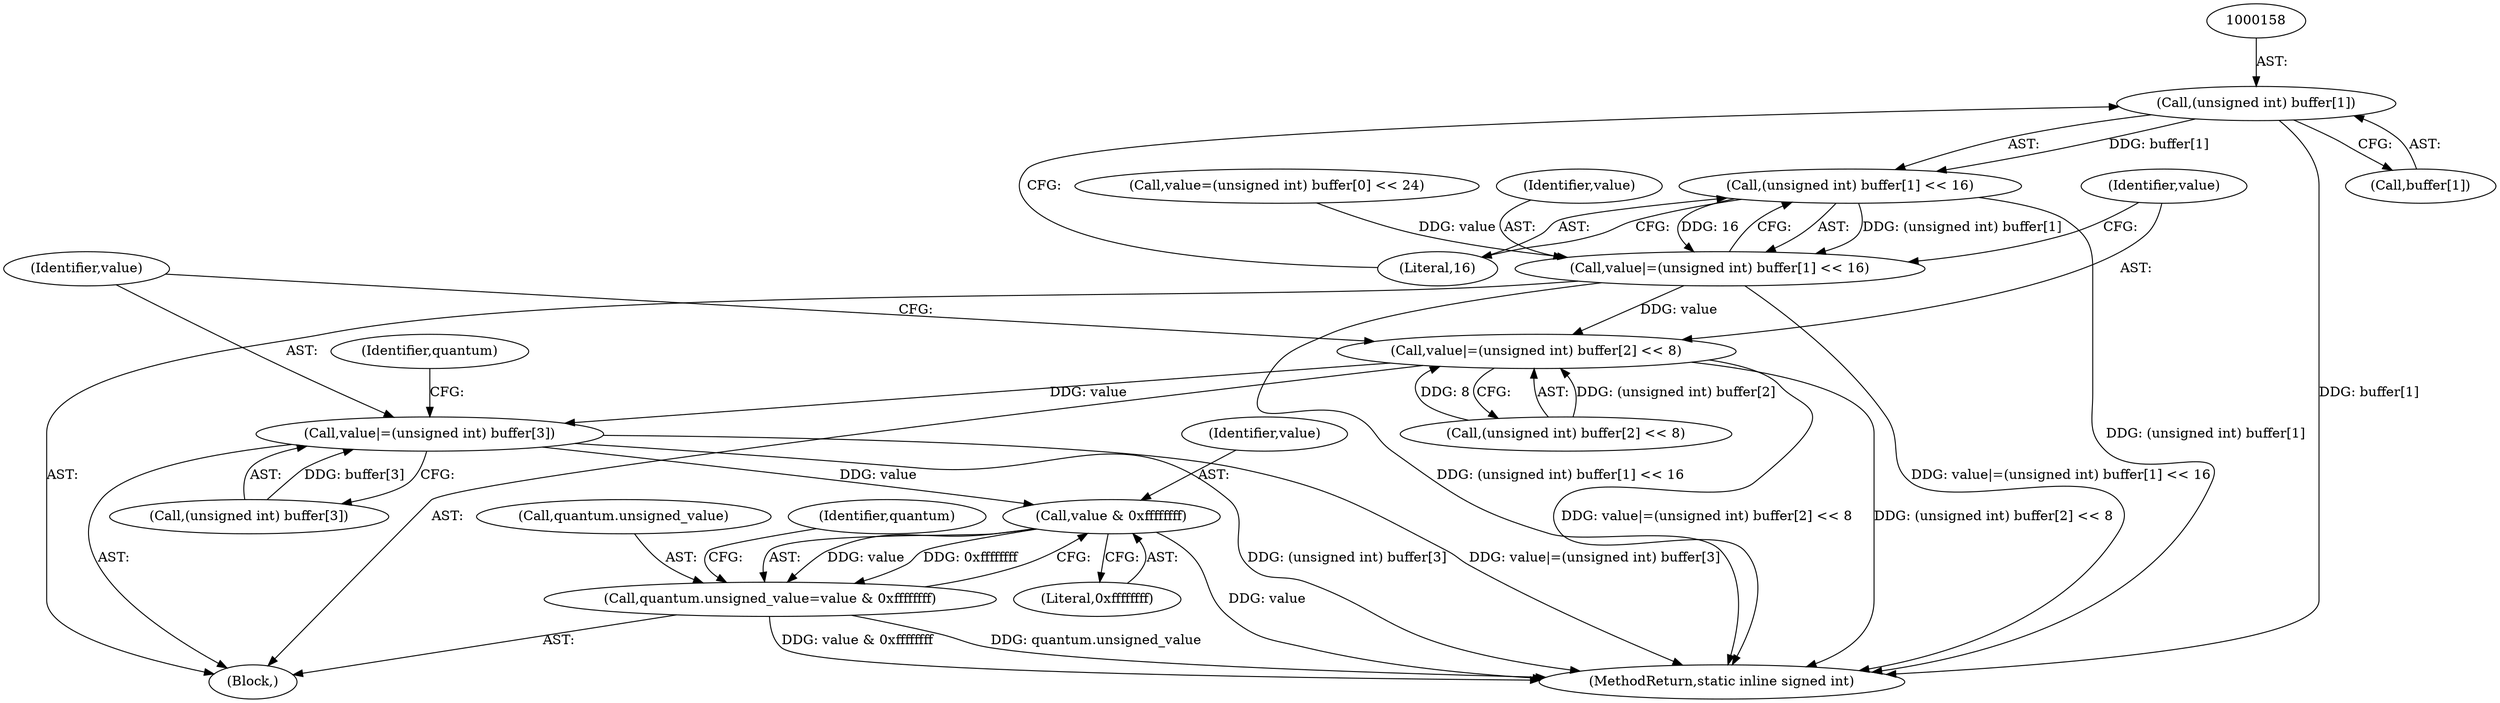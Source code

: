digraph "0_ImageMagick_d8ab7f046587f2e9f734b687ba7e6e10147c294b_6@array" {
"1000157" [label="(Call,(unsigned int) buffer[1])"];
"1000156" [label="(Call,(unsigned int) buffer[1] << 16)"];
"1000154" [label="(Call,value|=(unsigned int) buffer[1] << 16)"];
"1000163" [label="(Call,value|=(unsigned int) buffer[2] << 8)"];
"1000172" [label="(Call,value|=(unsigned int) buffer[3])"];
"1000183" [label="(Call,value & 0xffffffff)"];
"1000179" [label="(Call,quantum.unsigned_value=value & 0xffffffff)"];
"1000165" [label="(Call,(unsigned int) buffer[2] << 8)"];
"1000164" [label="(Identifier,value)"];
"1000183" [label="(Call,value & 0xffffffff)"];
"1000174" [label="(Call,(unsigned int) buffer[3])"];
"1000179" [label="(Call,quantum.unsigned_value=value & 0xffffffff)"];
"1000145" [label="(Call,value=(unsigned int) buffer[0] << 24)"];
"1000180" [label="(Call,quantum.unsigned_value)"];
"1000173" [label="(Identifier,value)"];
"1000154" [label="(Call,value|=(unsigned int) buffer[1] << 16)"];
"1000103" [label="(Block,)"];
"1000181" [label="(Identifier,quantum)"];
"1000190" [label="(MethodReturn,static inline signed int)"];
"1000162" [label="(Literal,16)"];
"1000185" [label="(Literal,0xffffffff)"];
"1000188" [label="(Identifier,quantum)"];
"1000155" [label="(Identifier,value)"];
"1000157" [label="(Call,(unsigned int) buffer[1])"];
"1000156" [label="(Call,(unsigned int) buffer[1] << 16)"];
"1000184" [label="(Identifier,value)"];
"1000159" [label="(Call,buffer[1])"];
"1000172" [label="(Call,value|=(unsigned int) buffer[3])"];
"1000163" [label="(Call,value|=(unsigned int) buffer[2] << 8)"];
"1000157" -> "1000156"  [label="AST: "];
"1000157" -> "1000159"  [label="CFG: "];
"1000158" -> "1000157"  [label="AST: "];
"1000159" -> "1000157"  [label="AST: "];
"1000162" -> "1000157"  [label="CFG: "];
"1000157" -> "1000190"  [label="DDG: buffer[1]"];
"1000157" -> "1000156"  [label="DDG: buffer[1]"];
"1000156" -> "1000154"  [label="AST: "];
"1000156" -> "1000162"  [label="CFG: "];
"1000162" -> "1000156"  [label="AST: "];
"1000154" -> "1000156"  [label="CFG: "];
"1000156" -> "1000190"  [label="DDG: (unsigned int) buffer[1]"];
"1000156" -> "1000154"  [label="DDG: (unsigned int) buffer[1]"];
"1000156" -> "1000154"  [label="DDG: 16"];
"1000154" -> "1000103"  [label="AST: "];
"1000155" -> "1000154"  [label="AST: "];
"1000164" -> "1000154"  [label="CFG: "];
"1000154" -> "1000190"  [label="DDG: value|=(unsigned int) buffer[1] << 16"];
"1000154" -> "1000190"  [label="DDG: (unsigned int) buffer[1] << 16"];
"1000145" -> "1000154"  [label="DDG: value"];
"1000154" -> "1000163"  [label="DDG: value"];
"1000163" -> "1000103"  [label="AST: "];
"1000163" -> "1000165"  [label="CFG: "];
"1000164" -> "1000163"  [label="AST: "];
"1000165" -> "1000163"  [label="AST: "];
"1000173" -> "1000163"  [label="CFG: "];
"1000163" -> "1000190"  [label="DDG: value|=(unsigned int) buffer[2] << 8"];
"1000163" -> "1000190"  [label="DDG: (unsigned int) buffer[2] << 8"];
"1000165" -> "1000163"  [label="DDG: (unsigned int) buffer[2]"];
"1000165" -> "1000163"  [label="DDG: 8"];
"1000163" -> "1000172"  [label="DDG: value"];
"1000172" -> "1000103"  [label="AST: "];
"1000172" -> "1000174"  [label="CFG: "];
"1000173" -> "1000172"  [label="AST: "];
"1000174" -> "1000172"  [label="AST: "];
"1000181" -> "1000172"  [label="CFG: "];
"1000172" -> "1000190"  [label="DDG: (unsigned int) buffer[3]"];
"1000172" -> "1000190"  [label="DDG: value|=(unsigned int) buffer[3]"];
"1000174" -> "1000172"  [label="DDG: buffer[3]"];
"1000172" -> "1000183"  [label="DDG: value"];
"1000183" -> "1000179"  [label="AST: "];
"1000183" -> "1000185"  [label="CFG: "];
"1000184" -> "1000183"  [label="AST: "];
"1000185" -> "1000183"  [label="AST: "];
"1000179" -> "1000183"  [label="CFG: "];
"1000183" -> "1000190"  [label="DDG: value"];
"1000183" -> "1000179"  [label="DDG: value"];
"1000183" -> "1000179"  [label="DDG: 0xffffffff"];
"1000179" -> "1000103"  [label="AST: "];
"1000180" -> "1000179"  [label="AST: "];
"1000188" -> "1000179"  [label="CFG: "];
"1000179" -> "1000190"  [label="DDG: quantum.unsigned_value"];
"1000179" -> "1000190"  [label="DDG: value & 0xffffffff"];
}
